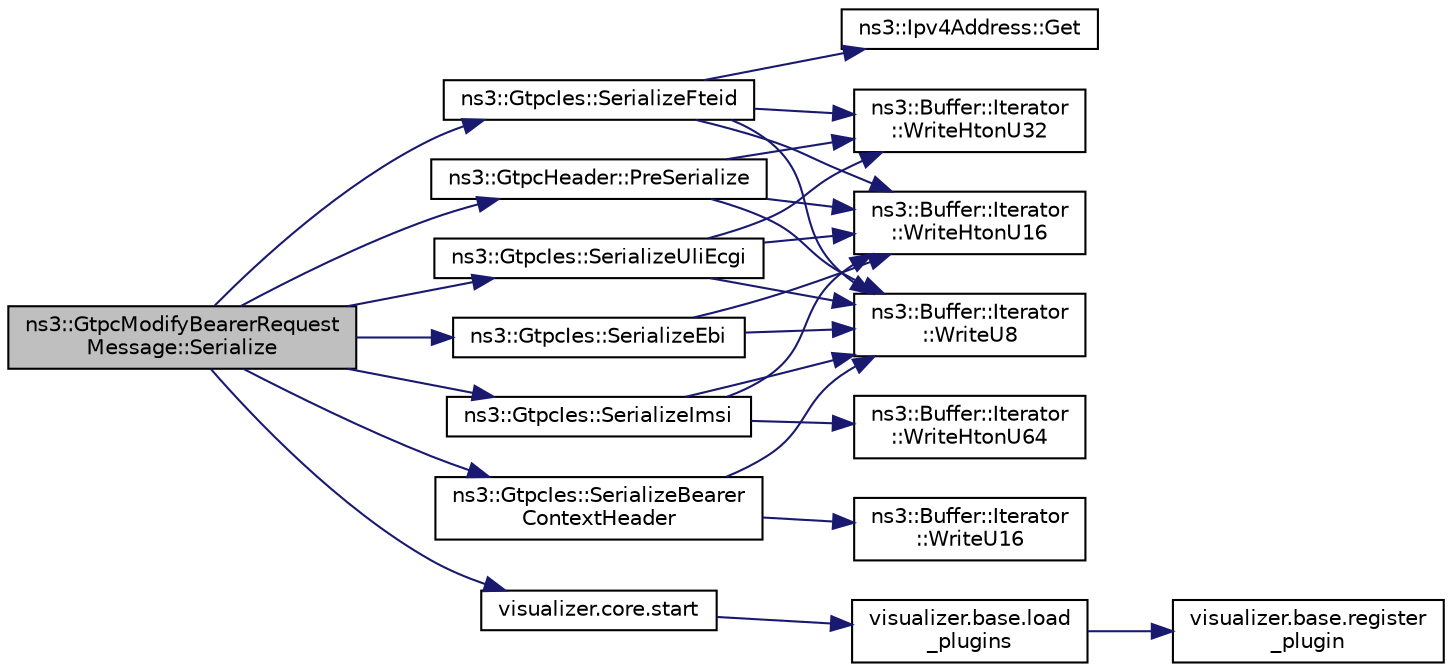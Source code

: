 digraph "ns3::GtpcModifyBearerRequestMessage::Serialize"
{
 // LATEX_PDF_SIZE
  edge [fontname="Helvetica",fontsize="10",labelfontname="Helvetica",labelfontsize="10"];
  node [fontname="Helvetica",fontsize="10",shape=record];
  rankdir="LR";
  Node1 [label="ns3::GtpcModifyBearerRequest\lMessage::Serialize",height=0.2,width=0.4,color="black", fillcolor="grey75", style="filled", fontcolor="black",tooltip=" "];
  Node1 -> Node2 [color="midnightblue",fontsize="10",style="solid",fontname="Helvetica"];
  Node2 [label="ns3::GtpcHeader::PreSerialize",height=0.2,width=0.4,color="black", fillcolor="white", style="filled",URL="$classns3_1_1_gtpc_header.html#a047f6096d967d40b2102cb946aa9fadf",tooltip="Serialize the GTP-C header in the GTP-C messages."];
  Node2 -> Node3 [color="midnightblue",fontsize="10",style="solid",fontname="Helvetica"];
  Node3 [label="ns3::Buffer::Iterator\l::WriteHtonU16",height=0.2,width=0.4,color="black", fillcolor="white", style="filled",URL="$classns3_1_1_buffer_1_1_iterator.html#a97ea9c86cfe87b516efc28faa7dfdf21",tooltip=" "];
  Node2 -> Node4 [color="midnightblue",fontsize="10",style="solid",fontname="Helvetica"];
  Node4 [label="ns3::Buffer::Iterator\l::WriteHtonU32",height=0.2,width=0.4,color="black", fillcolor="white", style="filled",URL="$classns3_1_1_buffer_1_1_iterator.html#ac8a95d099acc1fa0e699200b4de82173",tooltip=" "];
  Node2 -> Node5 [color="midnightblue",fontsize="10",style="solid",fontname="Helvetica"];
  Node5 [label="ns3::Buffer::Iterator\l::WriteU8",height=0.2,width=0.4,color="black", fillcolor="white", style="filled",URL="$classns3_1_1_buffer_1_1_iterator.html#a3c7bacca6cbb821c9d14fa4626b7ae16",tooltip=" "];
  Node1 -> Node6 [color="midnightblue",fontsize="10",style="solid",fontname="Helvetica"];
  Node6 [label="ns3::GtpcIes::SerializeBearer\lContextHeader",height=0.2,width=0.4,color="black", fillcolor="white", style="filled",URL="$classns3_1_1_gtpc_ies.html#a0c8ce6922e9588a00cb8225348e15d71",tooltip=" "];
  Node6 -> Node7 [color="midnightblue",fontsize="10",style="solid",fontname="Helvetica"];
  Node7 [label="ns3::Buffer::Iterator\l::WriteU16",height=0.2,width=0.4,color="black", fillcolor="white", style="filled",URL="$classns3_1_1_buffer_1_1_iterator.html#a67fdfa2b4295a6f807b9670c7c8e4c0b",tooltip=" "];
  Node6 -> Node5 [color="midnightblue",fontsize="10",style="solid",fontname="Helvetica"];
  Node1 -> Node8 [color="midnightblue",fontsize="10",style="solid",fontname="Helvetica"];
  Node8 [label="ns3::GtpcIes::SerializeEbi",height=0.2,width=0.4,color="black", fillcolor="white", style="filled",URL="$classns3_1_1_gtpc_ies.html#a05e2762d72c4fa4238ebe9249916e1b5",tooltip=" "];
  Node8 -> Node3 [color="midnightblue",fontsize="10",style="solid",fontname="Helvetica"];
  Node8 -> Node5 [color="midnightblue",fontsize="10",style="solid",fontname="Helvetica"];
  Node1 -> Node9 [color="midnightblue",fontsize="10",style="solid",fontname="Helvetica"];
  Node9 [label="ns3::GtpcIes::SerializeFteid",height=0.2,width=0.4,color="black", fillcolor="white", style="filled",URL="$classns3_1_1_gtpc_ies.html#a72096f09523a049cb9c2e4c1c6e64702",tooltip=" "];
  Node9 -> Node10 [color="midnightblue",fontsize="10",style="solid",fontname="Helvetica"];
  Node10 [label="ns3::Ipv4Address::Get",height=0.2,width=0.4,color="black", fillcolor="white", style="filled",URL="$classns3_1_1_ipv4_address.html#a154da9b1ff6eb451dc4840613fe43e73",tooltip="Get the host-order 32-bit IP address."];
  Node9 -> Node3 [color="midnightblue",fontsize="10",style="solid",fontname="Helvetica"];
  Node9 -> Node4 [color="midnightblue",fontsize="10",style="solid",fontname="Helvetica"];
  Node9 -> Node5 [color="midnightblue",fontsize="10",style="solid",fontname="Helvetica"];
  Node1 -> Node11 [color="midnightblue",fontsize="10",style="solid",fontname="Helvetica"];
  Node11 [label="ns3::GtpcIes::SerializeImsi",height=0.2,width=0.4,color="black", fillcolor="white", style="filled",URL="$classns3_1_1_gtpc_ies.html#a4f2f11b318144939b21ebcfe696150ac",tooltip=" "];
  Node11 -> Node3 [color="midnightblue",fontsize="10",style="solid",fontname="Helvetica"];
  Node11 -> Node12 [color="midnightblue",fontsize="10",style="solid",fontname="Helvetica"];
  Node12 [label="ns3::Buffer::Iterator\l::WriteHtonU64",height=0.2,width=0.4,color="black", fillcolor="white", style="filled",URL="$classns3_1_1_buffer_1_1_iterator.html#a2d6eb710a2300eabe1dd0e9698770966",tooltip=" "];
  Node11 -> Node5 [color="midnightblue",fontsize="10",style="solid",fontname="Helvetica"];
  Node1 -> Node13 [color="midnightblue",fontsize="10",style="solid",fontname="Helvetica"];
  Node13 [label="ns3::GtpcIes::SerializeUliEcgi",height=0.2,width=0.4,color="black", fillcolor="white", style="filled",URL="$classns3_1_1_gtpc_ies.html#a8f7fed2ae2c6b4e04ed0efa92df67333",tooltip=" "];
  Node13 -> Node3 [color="midnightblue",fontsize="10",style="solid",fontname="Helvetica"];
  Node13 -> Node4 [color="midnightblue",fontsize="10",style="solid",fontname="Helvetica"];
  Node13 -> Node5 [color="midnightblue",fontsize="10",style="solid",fontname="Helvetica"];
  Node1 -> Node14 [color="midnightblue",fontsize="10",style="solid",fontname="Helvetica"];
  Node14 [label="visualizer.core.start",height=0.2,width=0.4,color="black", fillcolor="white", style="filled",URL="$namespacevisualizer_1_1core.html#a2a35e5d8a34af358b508dac8635754e0",tooltip=" "];
  Node14 -> Node15 [color="midnightblue",fontsize="10",style="solid",fontname="Helvetica"];
  Node15 [label="visualizer.base.load\l_plugins",height=0.2,width=0.4,color="black", fillcolor="white", style="filled",URL="$namespacevisualizer_1_1base.html#ad171497a5ff1afe0a73bedaebf35448f",tooltip=" "];
  Node15 -> Node16 [color="midnightblue",fontsize="10",style="solid",fontname="Helvetica"];
  Node16 [label="visualizer.base.register\l_plugin",height=0.2,width=0.4,color="black", fillcolor="white", style="filled",URL="$namespacevisualizer_1_1base.html#a6b0ffcff1e17ec4027496f50177e5b9e",tooltip=" "];
}
